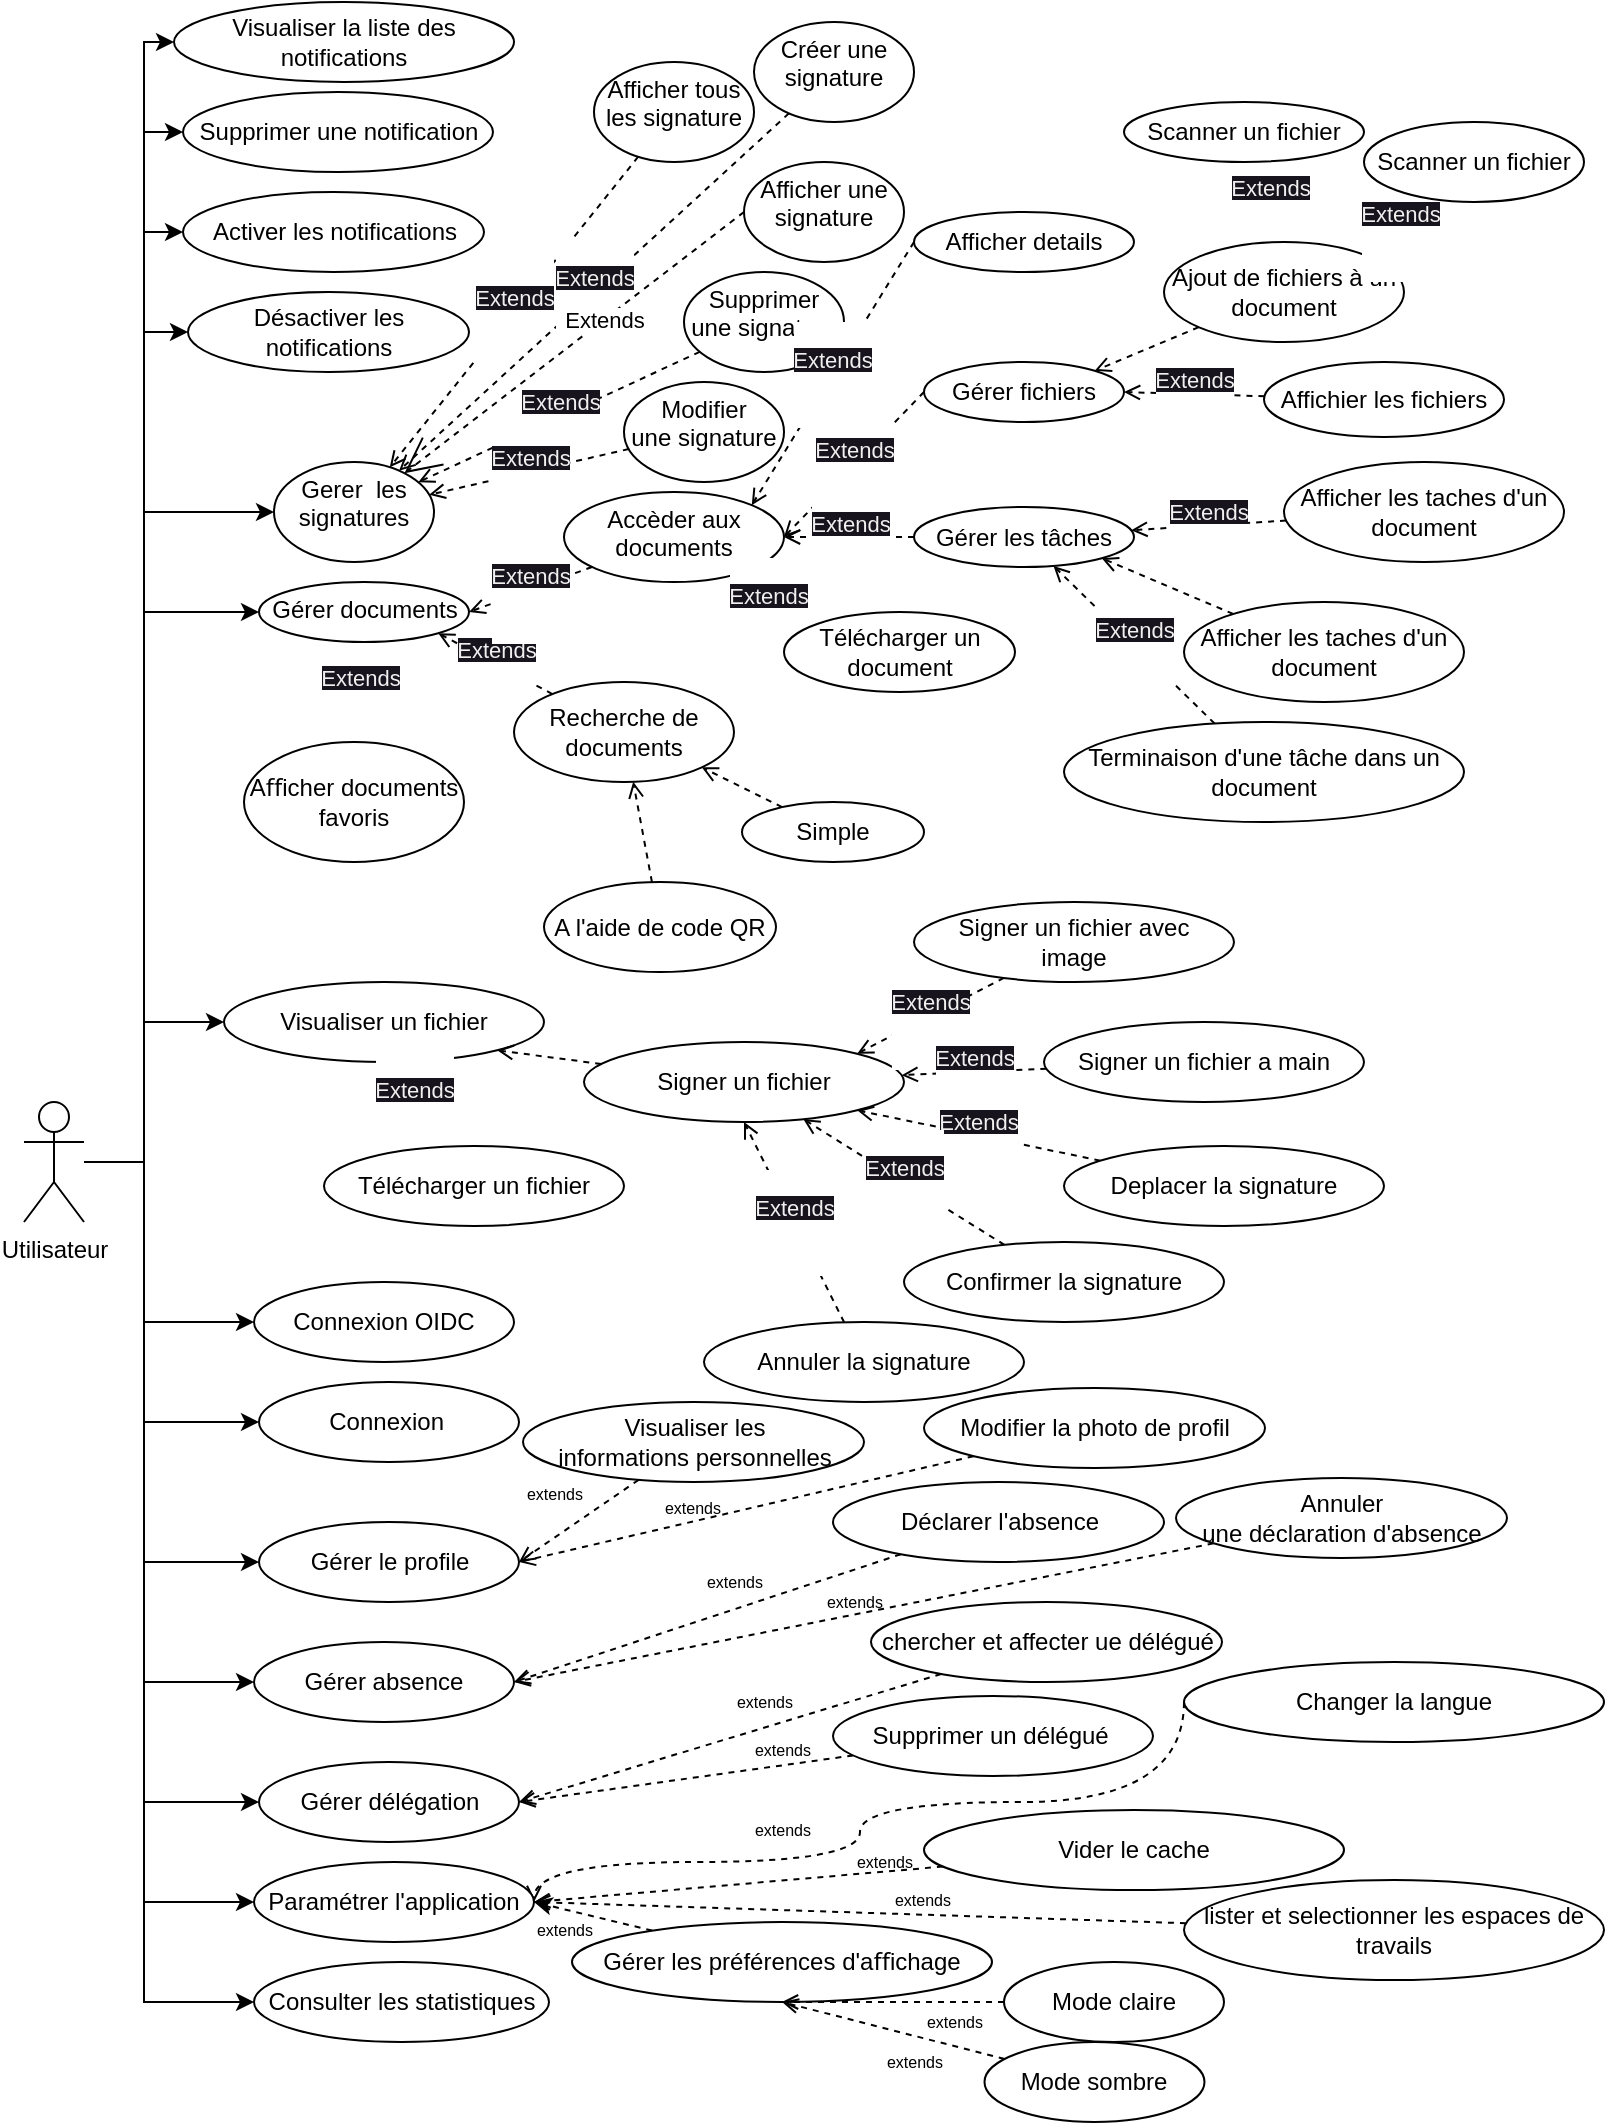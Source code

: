 <mxfile>
    <diagram id="_vAB88JGNg2r9ybxe3q2" name="Page-1">
        <mxGraphModel dx="947" dy="800" grid="1" gridSize="10" guides="1" tooltips="1" connect="1" arrows="1" fold="1" page="1" pageScale="1" pageWidth="850" pageHeight="1100" math="0" shadow="0">
            <root>
                <mxCell id="0"/>
                <mxCell id="1" parent="0"/>
                <mxCell id="2" value="" style="edgeStyle=orthogonalEdgeStyle;rounded=0;orthogonalLoop=1;jettySize=auto;html=1;entryX=0;entryY=0.5;entryDx=0;entryDy=0;" edge="1" parent="1" source="3" target="16">
                    <mxGeometry relative="1" as="geometry">
                        <mxPoint x="90.0" y="200.0" as="targetPoint"/>
                        <Array as="points">
                            <mxPoint x="90" y="590"/>
                            <mxPoint x="90" y="265"/>
                        </Array>
                    </mxGeometry>
                </mxCell>
                <mxCell id="55" style="edgeStyle=orthogonalEdgeStyle;html=1;entryX=0;entryY=0.5;entryDx=0;entryDy=0;endArrow=classic;endFill=1;rounded=0;" edge="1" parent="1" source="3" target="29">
                    <mxGeometry relative="1" as="geometry">
                        <Array as="points">
                            <mxPoint x="90" y="590"/>
                            <mxPoint x="90" y="315"/>
                        </Array>
                    </mxGeometry>
                </mxCell>
                <mxCell id="77" style="edgeStyle=orthogonalEdgeStyle;html=1;endArrow=classic;endFill=1;rounded=0;" edge="1" parent="1" source="3" target="61">
                    <mxGeometry relative="1" as="geometry">
                        <Array as="points">
                            <mxPoint x="90" y="590"/>
                            <mxPoint x="90" y="520"/>
                        </Array>
                    </mxGeometry>
                </mxCell>
                <mxCell id="81" style="edgeStyle=orthogonalEdgeStyle;rounded=0;html=1;entryX=0;entryY=0.5;entryDx=0;entryDy=0;endArrow=classic;endFill=1;" edge="1" parent="1" source="3" target="79">
                    <mxGeometry relative="1" as="geometry">
                        <Array as="points">
                            <mxPoint x="90" y="590"/>
                            <mxPoint x="90" y="670"/>
                        </Array>
                    </mxGeometry>
                </mxCell>
                <mxCell id="82" style="edgeStyle=orthogonalEdgeStyle;rounded=0;html=1;entryX=0;entryY=0.5;entryDx=0;entryDy=0;endArrow=classic;endFill=1;" edge="1" parent="1" source="3" target="80">
                    <mxGeometry relative="1" as="geometry">
                        <Array as="points">
                            <mxPoint x="90" y="590"/>
                            <mxPoint x="90" y="720"/>
                        </Array>
                    </mxGeometry>
                </mxCell>
                <mxCell id="132" style="edgeStyle=orthogonalEdgeStyle;rounded=0;html=1;entryX=0;entryY=0.5;entryDx=0;entryDy=0;endArrow=classic;endFill=1;" edge="1" parent="1" source="3" target="108">
                    <mxGeometry relative="1" as="geometry">
                        <Array as="points">
                            <mxPoint x="90" y="590"/>
                            <mxPoint x="90" y="790"/>
                        </Array>
                    </mxGeometry>
                </mxCell>
                <mxCell id="133" style="edgeStyle=orthogonalEdgeStyle;rounded=0;html=1;entryX=0;entryY=0.5;entryDx=0;entryDy=0;endArrow=classic;endFill=1;" edge="1" parent="1" source="3" target="106">
                    <mxGeometry relative="1" as="geometry">
                        <Array as="points">
                            <mxPoint x="90" y="590"/>
                            <mxPoint x="90" y="850"/>
                        </Array>
                    </mxGeometry>
                </mxCell>
                <mxCell id="134" style="edgeStyle=orthogonalEdgeStyle;rounded=0;html=1;entryX=0;entryY=0.5;entryDx=0;entryDy=0;endArrow=classic;endFill=1;" edge="1" parent="1" source="3" target="107">
                    <mxGeometry relative="1" as="geometry">
                        <Array as="points">
                            <mxPoint x="90" y="590"/>
                            <mxPoint x="90" y="910"/>
                        </Array>
                    </mxGeometry>
                </mxCell>
                <mxCell id="135" style="edgeStyle=orthogonalEdgeStyle;rounded=0;html=1;entryX=0;entryY=0.5;entryDx=0;entryDy=0;endArrow=classic;endFill=1;" edge="1" parent="1" source="3" target="109">
                    <mxGeometry relative="1" as="geometry">
                        <Array as="points">
                            <mxPoint x="90" y="590"/>
                            <mxPoint x="90" y="960"/>
                        </Array>
                    </mxGeometry>
                </mxCell>
                <mxCell id="139" style="edgeStyle=orthogonalEdgeStyle;rounded=0;html=1;entryX=0;entryY=0.5;entryDx=0;entryDy=0;endArrow=classic;endFill=1;" edge="1" parent="1" source="3" target="138">
                    <mxGeometry relative="1" as="geometry">
                        <Array as="points">
                            <mxPoint x="90" y="590"/>
                            <mxPoint x="90" y="1010"/>
                        </Array>
                    </mxGeometry>
                </mxCell>
                <mxCell id="146" style="edgeStyle=orthogonalEdgeStyle;rounded=0;html=1;entryX=0;entryY=0.5;entryDx=0;entryDy=0;endArrow=classic;endFill=1;" edge="1" parent="1" source="3" target="143">
                    <mxGeometry relative="1" as="geometry">
                        <Array as="points">
                            <mxPoint x="90" y="590"/>
                            <mxPoint x="90" y="175"/>
                        </Array>
                    </mxGeometry>
                </mxCell>
                <mxCell id="147" style="edgeStyle=orthogonalEdgeStyle;rounded=0;html=1;entryX=0;entryY=0.5;entryDx=0;entryDy=0;endArrow=classic;endFill=1;" edge="1" parent="1" source="3" target="142">
                    <mxGeometry relative="1" as="geometry">
                        <Array as="points">
                            <mxPoint x="90" y="590"/>
                            <mxPoint x="90" y="125"/>
                        </Array>
                    </mxGeometry>
                </mxCell>
                <mxCell id="148" style="edgeStyle=orthogonalEdgeStyle;rounded=0;html=1;entryX=0;entryY=0.5;entryDx=0;entryDy=0;endArrow=classic;endFill=1;" edge="1" parent="1" source="3" target="141">
                    <mxGeometry relative="1" as="geometry">
                        <Array as="points">
                            <mxPoint x="90" y="590"/>
                            <mxPoint x="90" y="75"/>
                        </Array>
                    </mxGeometry>
                </mxCell>
                <mxCell id="149" style="edgeStyle=orthogonalEdgeStyle;rounded=0;html=1;entryX=0;entryY=0.5;entryDx=0;entryDy=0;endArrow=classic;endFill=1;" edge="1" parent="1" source="3" target="140">
                    <mxGeometry relative="1" as="geometry">
                        <Array as="points">
                            <mxPoint x="90" y="590"/>
                            <mxPoint x="90" y="30"/>
                        </Array>
                    </mxGeometry>
                </mxCell>
                <mxCell id="3" value="Utilisateur&lt;br&gt;" style="shape=umlActor;verticalLabelPosition=bottom;verticalAlign=top;html=1;outlineConnect=0;" vertex="1" parent="1">
                    <mxGeometry x="30" y="560" width="30" height="60" as="geometry"/>
                </mxCell>
                <mxCell id="22" value="&#10;&lt;span style=&quot;border-color: rgb(0, 0, 0); color: rgb(240, 240, 240); font-family: Helvetica; font-size: 11px; font-style: normal; font-variant-ligatures: normal; font-variant-caps: normal; font-weight: 400; letter-spacing: normal; orphans: 2; text-align: center; text-indent: 0px; text-transform: none; widows: 2; word-spacing: 0px; -webkit-text-stroke-width: 0px; background-color: rgb(24, 20, 29); text-decoration-thickness: initial; text-decoration-style: initial; text-decoration-color: initial; float: none; display: inline !important;&quot;&gt;Extends&lt;/span&gt;&lt;br style=&quot;border-color: rgb(0, 0, 0); color: rgb(240, 240, 240); font-family: Helvetica; font-size: 11px; font-style: normal; font-variant-ligatures: normal; font-variant-caps: normal; font-weight: 400; letter-spacing: normal; orphans: 2; text-align: center; text-indent: 0px; text-transform: none; widows: 2; word-spacing: 0px; -webkit-text-stroke-width: 0px; text-decoration-thickness: initial; text-decoration-style: initial; text-decoration-color: initial;&quot;&gt;&#10;&#10;" style="edgeStyle=none;html=1;dashed=1;endArrow=open;endFill=0;" edge="1" parent="1" source="5" target="16">
                    <mxGeometry relative="1" as="geometry"/>
                </mxCell>
                <mxCell id="5" value="Afficher tous les signature" style="ellipse;whiteSpace=wrap;html=1;verticalAlign=top;" vertex="1" parent="1">
                    <mxGeometry x="315" y="40" width="80" height="50" as="geometry"/>
                </mxCell>
                <mxCell id="21" value="&#10;&lt;span style=&quot;color: rgb(240, 240, 240); font-family: Helvetica; font-size: 11px; font-style: normal; font-variant-ligatures: normal; font-variant-caps: normal; font-weight: 400; letter-spacing: normal; orphans: 2; text-align: center; text-indent: 0px; text-transform: none; widows: 2; word-spacing: 0px; -webkit-text-stroke-width: 0px; background-color: rgb(24, 20, 29); text-decoration-thickness: initial; text-decoration-style: initial; text-decoration-color: initial; float: none; display: inline !important;&quot;&gt;Extends&lt;/span&gt;&#10;&#10;" style="edgeStyle=none;html=1;dashed=1;endArrow=open;endFill=0;" edge="1" parent="1" source="6" target="16">
                    <mxGeometry relative="1" as="geometry"/>
                </mxCell>
                <mxCell id="6" value="Créer une signature" style="ellipse;whiteSpace=wrap;html=1;verticalAlign=top;" vertex="1" parent="1">
                    <mxGeometry x="395" y="20" width="80" height="50" as="geometry"/>
                </mxCell>
                <mxCell id="7" value="Afficher une signature" style="ellipse;whiteSpace=wrap;html=1;verticalAlign=top;" vertex="1" parent="1">
                    <mxGeometry x="390" y="90" width="80" height="50" as="geometry"/>
                </mxCell>
                <mxCell id="23" value="&#10;&lt;span style=&quot;border-color: rgb(0, 0, 0); color: rgb(240, 240, 240); font-family: Helvetica; font-size: 11px; font-style: normal; font-variant-ligatures: normal; font-variant-caps: normal; font-weight: 400; letter-spacing: normal; orphans: 2; text-align: center; text-indent: 0px; text-transform: none; widows: 2; word-spacing: 0px; -webkit-text-stroke-width: 0px; background-color: rgb(24, 20, 29); text-decoration-thickness: initial; text-decoration-style: initial; text-decoration-color: initial; float: none; display: inline !important;&quot;&gt;Extends&lt;/span&gt;&lt;br style=&quot;border-color: rgb(0, 0, 0); color: rgb(240, 240, 240); font-family: Helvetica; font-size: 11px; font-style: normal; font-variant-ligatures: normal; font-variant-caps: normal; font-weight: 400; letter-spacing: normal; orphans: 2; text-align: center; text-indent: 0px; text-transform: none; widows: 2; word-spacing: 0px; -webkit-text-stroke-width: 0px; text-decoration-thickness: initial; text-decoration-style: initial; text-decoration-color: initial;&quot;&gt;&#10;&#10;" style="edgeStyle=none;html=1;dashed=1;endArrow=open;endFill=0;" edge="1" parent="1" source="8" target="16">
                    <mxGeometry relative="1" as="geometry"/>
                </mxCell>
                <mxCell id="8" value="Supprimer une signature" style="ellipse;whiteSpace=wrap;html=1;verticalAlign=top;" vertex="1" parent="1">
                    <mxGeometry x="360" y="145" width="80" height="50" as="geometry"/>
                </mxCell>
                <mxCell id="11" value="Extends" style="endArrow=open;endSize=16;endFill=0;html=1;rounded=0;exitX=0;exitY=0.5;exitDx=0;exitDy=0;dashed=1;" edge="1" parent="1" source="7" target="16">
                    <mxGeometry x="-0.176" width="160" relative="1" as="geometry">
                        <mxPoint x="390" y="90" as="sourcePoint"/>
                        <mxPoint x="130.0" y="225.0" as="targetPoint"/>
                        <mxPoint as="offset"/>
                    </mxGeometry>
                </mxCell>
                <mxCell id="24" value="&#10;&lt;span style=&quot;border-color: rgb(0, 0, 0); color: rgb(240, 240, 240); font-family: Helvetica; font-size: 11px; font-style: normal; font-variant-ligatures: normal; font-variant-caps: normal; font-weight: 400; letter-spacing: normal; orphans: 2; text-align: center; text-indent: 0px; text-transform: none; widows: 2; word-spacing: 0px; -webkit-text-stroke-width: 0px; background-color: rgb(24, 20, 29); text-decoration-thickness: initial; text-decoration-style: initial; text-decoration-color: initial; float: none; display: inline !important;&quot;&gt;Extends&lt;/span&gt;&lt;br style=&quot;border-color: rgb(0, 0, 0); color: rgb(240, 240, 240); font-family: Helvetica; font-size: 11px; font-style: normal; font-variant-ligatures: normal; font-variant-caps: normal; font-weight: 400; letter-spacing: normal; orphans: 2; text-align: center; text-indent: 0px; text-transform: none; widows: 2; word-spacing: 0px; -webkit-text-stroke-width: 0px; text-decoration-thickness: initial; text-decoration-style: initial; text-decoration-color: initial;&quot;&gt;&#10;&#10;" style="edgeStyle=none;html=1;dashed=1;endArrow=open;endFill=0;" edge="1" parent="1" source="13" target="16">
                    <mxGeometry relative="1" as="geometry"/>
                </mxCell>
                <mxCell id="13" value="Modifier&lt;br&gt;une signature" style="ellipse;whiteSpace=wrap;html=1;verticalAlign=top;" vertex="1" parent="1">
                    <mxGeometry x="330" y="200" width="80" height="50" as="geometry"/>
                </mxCell>
                <mxCell id="16" value="Gerer&amp;nbsp; les signatures" style="ellipse;whiteSpace=wrap;html=1;verticalAlign=top;" vertex="1" parent="1">
                    <mxGeometry x="155" y="240" width="80" height="50" as="geometry"/>
                </mxCell>
                <mxCell id="51" value="&#10;&lt;span style=&quot;border-color: rgb(0, 0, 0); color: rgb(240, 240, 240); font-family: Helvetica; font-size: 11px; font-style: normal; font-variant-ligatures: normal; font-variant-caps: normal; font-weight: 400; letter-spacing: normal; orphans: 2; text-align: center; text-indent: 0px; text-transform: none; widows: 2; word-spacing: 0px; -webkit-text-stroke-width: 0px; background-color: rgb(24, 20, 29); text-decoration-thickness: initial; text-decoration-style: initial; text-decoration-color: initial; float: none; display: inline !important;&quot;&gt;Extends&lt;/span&gt;&lt;br style=&quot;border-color: rgb(0, 0, 0); color: rgb(240, 240, 240); font-family: Helvetica; font-size: 11px; font-style: normal; font-variant-ligatures: normal; font-variant-caps: normal; font-weight: 400; letter-spacing: normal; orphans: 2; text-align: center; text-indent: 0px; text-transform: none; widows: 2; word-spacing: 0px; -webkit-text-stroke-width: 0px; text-decoration-thickness: initial; text-decoration-style: initial; text-decoration-color: initial;&quot;&gt;&#10;&#10;" style="edgeStyle=none;html=1;entryX=1;entryY=0.5;entryDx=0;entryDy=0;dashed=1;endArrow=open;endFill=0;" edge="1" parent="1" source="25" target="32">
                    <mxGeometry relative="1" as="geometry"/>
                </mxCell>
                <mxCell id="25" value="&lt;div&gt;Affichier les fichiers&lt;/div&gt;" style="ellipse;whiteSpace=wrap;html=1;" vertex="1" parent="1">
                    <mxGeometry x="650" y="190" width="120" height="37.5" as="geometry"/>
                </mxCell>
                <mxCell id="48" value="&#10;&lt;span style=&quot;border-color: rgb(0, 0, 0); color: rgb(240, 240, 240); font-family: Helvetica; font-size: 11px; font-style: normal; font-variant-ligatures: normal; font-variant-caps: normal; font-weight: 400; letter-spacing: normal; orphans: 2; text-align: center; text-indent: 0px; text-transform: none; widows: 2; word-spacing: 0px; -webkit-text-stroke-width: 0px; background-color: rgb(24, 20, 29); text-decoration-thickness: initial; text-decoration-style: initial; text-decoration-color: initial; float: none; display: inline !important;&quot;&gt;Extends&lt;/span&gt;&lt;br style=&quot;border-color: rgb(0, 0, 0); color: rgb(240, 240, 240); font-family: Helvetica; font-size: 11px; font-style: normal; font-variant-ligatures: normal; font-variant-caps: normal; font-weight: 400; letter-spacing: normal; orphans: 2; text-align: center; text-indent: 0px; text-transform: none; widows: 2; word-spacing: 0px; -webkit-text-stroke-width: 0px; text-decoration-thickness: initial; text-decoration-style: initial; text-decoration-color: initial;&quot;&gt;&#10;&#10;" style="edgeStyle=none;html=1;entryX=0.5;entryY=0;entryDx=0;entryDy=0;dashed=1;endArrow=open;endFill=0;" edge="1" parent="1" source="26" target="40">
                    <mxGeometry relative="1" as="geometry"/>
                </mxCell>
                <mxCell id="26" value="&lt;div&gt;Scanner un fichier&lt;/div&gt;" style="ellipse;whiteSpace=wrap;html=1;" vertex="1" parent="1">
                    <mxGeometry x="580" y="60" width="120" height="30" as="geometry"/>
                </mxCell>
                <mxCell id="57" value="&#10;&lt;span style=&quot;border-color: rgb(0, 0, 0); color: rgb(240, 240, 240); font-family: Helvetica; font-size: 11px; font-style: normal; font-variant-ligatures: normal; font-variant-caps: normal; font-weight: 400; letter-spacing: normal; orphans: 2; text-align: center; text-indent: 0px; text-transform: none; widows: 2; word-spacing: 0px; -webkit-text-stroke-width: 0px; background-color: rgb(24, 20, 29); text-decoration-thickness: initial; text-decoration-style: initial; text-decoration-color: initial; float: none; display: inline !important;&quot;&gt;Extends&lt;/span&gt;&lt;br style=&quot;border-color: rgb(0, 0, 0); color: rgb(240, 240, 240); font-family: Helvetica; font-size: 11px; font-style: normal; font-variant-ligatures: normal; font-variant-caps: normal; font-weight: 400; letter-spacing: normal; orphans: 2; text-align: center; text-indent: 0px; text-transform: none; widows: 2; word-spacing: 0px; -webkit-text-stroke-width: 0px; text-decoration-thickness: initial; text-decoration-style: initial; text-decoration-color: initial;&quot;&gt;&#10;&#10;" style="edgeStyle=none;html=1;entryX=1;entryY=1;entryDx=0;entryDy=0;dashed=1;endArrow=open;endFill=0;" edge="1" parent="1" source="27" target="29">
                    <mxGeometry relative="1" as="geometry"/>
                </mxCell>
                <mxCell id="27" value="Recherche de documents" style="ellipse;whiteSpace=wrap;html=1;" vertex="1" parent="1">
                    <mxGeometry x="275" y="350" width="110" height="50" as="geometry"/>
                </mxCell>
                <mxCell id="58" value="&#10;&lt;span style=&quot;border-color: rgb(0, 0, 0); color: rgb(240, 240, 240); font-family: Helvetica; font-size: 11px; font-style: normal; font-variant-ligatures: normal; font-variant-caps: normal; font-weight: 400; letter-spacing: normal; orphans: 2; text-align: center; text-indent: 0px; text-transform: none; widows: 2; word-spacing: 0px; -webkit-text-stroke-width: 0px; background-color: rgb(24, 20, 29); text-decoration-thickness: initial; text-decoration-style: initial; text-decoration-color: initial; float: none; display: inline !important;&quot;&gt;Extends&lt;/span&gt;&lt;br style=&quot;border-color: rgb(0, 0, 0); color: rgb(240, 240, 240); font-family: Helvetica; font-size: 11px; font-style: normal; font-variant-ligatures: normal; font-variant-caps: normal; font-weight: 400; letter-spacing: normal; orphans: 2; text-align: center; text-indent: 0px; text-transform: none; widows: 2; word-spacing: 0px; -webkit-text-stroke-width: 0px; text-decoration-thickness: initial; text-decoration-style: initial; text-decoration-color: initial;&quot;&gt;&#10;&#10;" style="edgeStyle=none;html=1;dashed=1;endArrow=open;endFill=0;" edge="1" parent="1" source="28" target="29">
                    <mxGeometry relative="1" as="geometry"/>
                </mxCell>
                <mxCell id="28" value="Aﬀicher documents favoris" style="ellipse;whiteSpace=wrap;html=1;" vertex="1" parent="1">
                    <mxGeometry x="140" y="380" width="110" height="60" as="geometry"/>
                </mxCell>
                <mxCell id="29" value="Gérer documents" style="ellipse;whiteSpace=wrap;html=1;verticalAlign=top;" vertex="1" parent="1">
                    <mxGeometry x="147.5" y="300" width="105" height="30" as="geometry"/>
                </mxCell>
                <mxCell id="56" value="&#10;&lt;span style=&quot;border-color: rgb(0, 0, 0); color: rgb(240, 240, 240); font-family: Helvetica; font-size: 11px; font-style: normal; font-variant-ligatures: normal; font-variant-caps: normal; font-weight: 400; letter-spacing: normal; orphans: 2; text-align: center; text-indent: 0px; text-transform: none; widows: 2; word-spacing: 0px; -webkit-text-stroke-width: 0px; background-color: rgb(24, 20, 29); text-decoration-thickness: initial; text-decoration-style: initial; text-decoration-color: initial; float: none; display: inline !important;&quot;&gt;Extends&lt;/span&gt;&lt;br style=&quot;border-color: rgb(0, 0, 0); color: rgb(240, 240, 240); font-family: Helvetica; font-size: 11px; font-style: normal; font-variant-ligatures: normal; font-variant-caps: normal; font-weight: 400; letter-spacing: normal; orphans: 2; text-align: center; text-indent: 0px; text-transform: none; widows: 2; word-spacing: 0px; -webkit-text-stroke-width: 0px; text-decoration-thickness: initial; text-decoration-style: initial; text-decoration-color: initial;&quot;&gt;&#10;&#10;" style="edgeStyle=none;html=1;entryX=1;entryY=0.5;entryDx=0;entryDy=0;dashed=1;endArrow=open;endFill=0;" edge="1" parent="1" source="30" target="29">
                    <mxGeometry relative="1" as="geometry"/>
                </mxCell>
                <mxCell id="30" value="Accèder aux documents" style="ellipse;whiteSpace=wrap;html=1;verticalAlign=top;" vertex="1" parent="1">
                    <mxGeometry x="300" y="255" width="110" height="45" as="geometry"/>
                </mxCell>
                <mxCell id="42" value="&#10;&lt;span style=&quot;border-color: rgb(0, 0, 0); color: rgb(240, 240, 240); font-family: Helvetica; font-size: 11px; font-style: normal; font-variant-ligatures: normal; font-variant-caps: normal; font-weight: 400; letter-spacing: normal; orphans: 2; text-align: center; text-indent: 0px; text-transform: none; widows: 2; word-spacing: 0px; -webkit-text-stroke-width: 0px; background-color: rgb(24, 20, 29); text-decoration-thickness: initial; text-decoration-style: initial; text-decoration-color: initial; float: none; display: inline !important;&quot;&gt;Extends&lt;/span&gt;&lt;br style=&quot;border-color: rgb(0, 0, 0); color: rgb(240, 240, 240); font-family: Helvetica; font-size: 11px; font-style: normal; font-variant-ligatures: normal; font-variant-caps: normal; font-weight: 400; letter-spacing: normal; orphans: 2; text-align: center; text-indent: 0px; text-transform: none; widows: 2; word-spacing: 0px; -webkit-text-stroke-width: 0px; text-decoration-thickness: initial; text-decoration-style: initial; text-decoration-color: initial;&quot;&gt;&#10;&#10;" style="edgeStyle=none;html=1;entryX=1;entryY=0;entryDx=0;entryDy=0;dashed=1;endArrow=open;endFill=0;exitX=0;exitY=0.5;exitDx=0;exitDy=0;" edge="1" parent="1" source="31" target="30">
                    <mxGeometry relative="1" as="geometry"/>
                </mxCell>
                <mxCell id="31" value="&lt;div&gt;Afficher details&lt;/div&gt;" style="ellipse;whiteSpace=wrap;html=1;" vertex="1" parent="1">
                    <mxGeometry x="475" y="115" width="110" height="30" as="geometry"/>
                </mxCell>
                <mxCell id="43" value="&#10;&lt;span style=&quot;border-color: rgb(0, 0, 0); color: rgb(240, 240, 240); font-family: Helvetica; font-size: 11px; font-style: normal; font-variant-ligatures: normal; font-variant-caps: normal; font-weight: 400; letter-spacing: normal; orphans: 2; text-align: center; text-indent: 0px; text-transform: none; widows: 2; word-spacing: 0px; -webkit-text-stroke-width: 0px; background-color: rgb(24, 20, 29); text-decoration-thickness: initial; text-decoration-style: initial; text-decoration-color: initial; float: none; display: inline !important;&quot;&gt;Extends&lt;/span&gt;&lt;br style=&quot;border-color: rgb(0, 0, 0); color: rgb(240, 240, 240); font-family: Helvetica; font-size: 11px; font-style: normal; font-variant-ligatures: normal; font-variant-caps: normal; font-weight: 400; letter-spacing: normal; orphans: 2; text-align: center; text-indent: 0px; text-transform: none; widows: 2; word-spacing: 0px; -webkit-text-stroke-width: 0px; text-decoration-thickness: initial; text-decoration-style: initial; text-decoration-color: initial;&quot;&gt;&#10;&#10;" style="edgeStyle=none;html=1;entryX=1;entryY=0.5;entryDx=0;entryDy=0;dashed=1;endArrow=open;endFill=0;exitX=0;exitY=0.5;exitDx=0;exitDy=0;" edge="1" parent="1" source="32" target="30">
                    <mxGeometry relative="1" as="geometry"/>
                </mxCell>
                <mxCell id="32" value="Gérer fichiers" style="ellipse;whiteSpace=wrap;html=1;" vertex="1" parent="1">
                    <mxGeometry x="480" y="190" width="100" height="30" as="geometry"/>
                </mxCell>
                <mxCell id="44" value="&#10;&lt;span style=&quot;border-color: rgb(0, 0, 0); color: rgb(240, 240, 240); font-family: Helvetica; font-size: 11px; font-style: normal; font-variant-ligatures: normal; font-variant-caps: normal; font-weight: 400; letter-spacing: normal; orphans: 2; text-align: center; text-indent: 0px; text-transform: none; widows: 2; word-spacing: 0px; -webkit-text-stroke-width: 0px; background-color: rgb(24, 20, 29); text-decoration-thickness: initial; text-decoration-style: initial; text-decoration-color: initial; float: none; display: inline !important;&quot;&gt;Extends&lt;/span&gt;&lt;br style=&quot;border-color: rgb(0, 0, 0); color: rgb(240, 240, 240); font-family: Helvetica; font-size: 11px; font-style: normal; font-variant-ligatures: normal; font-variant-caps: normal; font-weight: 400; letter-spacing: normal; orphans: 2; text-align: center; text-indent: 0px; text-transform: none; widows: 2; word-spacing: 0px; -webkit-text-stroke-width: 0px; text-decoration-thickness: initial; text-decoration-style: initial; text-decoration-color: initial;&quot;&gt;&#10;&#10;" style="edgeStyle=none;html=1;entryX=1;entryY=0.5;entryDx=0;entryDy=0;dashed=1;endArrow=open;endFill=0;" edge="1" parent="1" source="33" target="30">
                    <mxGeometry relative="1" as="geometry"/>
                </mxCell>
                <mxCell id="33" value="Gérer les tâches" style="ellipse;whiteSpace=wrap;html=1;" vertex="1" parent="1">
                    <mxGeometry x="475" y="262.5" width="110" height="30" as="geometry"/>
                </mxCell>
                <mxCell id="45" value="&#10;&lt;span style=&quot;border-color: rgb(0, 0, 0); color: rgb(240, 240, 240); font-family: Helvetica; font-size: 11px; font-style: normal; font-variant-ligatures: normal; font-variant-caps: normal; font-weight: 400; letter-spacing: normal; orphans: 2; text-align: center; text-indent: 0px; text-transform: none; widows: 2; word-spacing: 0px; -webkit-text-stroke-width: 0px; background-color: rgb(24, 20, 29); text-decoration-thickness: initial; text-decoration-style: initial; text-decoration-color: initial; float: none; display: inline !important;&quot;&gt;Extends&lt;/span&gt;&lt;br style=&quot;border-color: rgb(0, 0, 0); color: rgb(240, 240, 240); font-family: Helvetica; font-size: 11px; font-style: normal; font-variant-ligatures: normal; font-variant-caps: normal; font-weight: 400; letter-spacing: normal; orphans: 2; text-align: center; text-indent: 0px; text-transform: none; widows: 2; word-spacing: 0px; -webkit-text-stroke-width: 0px; text-decoration-thickness: initial; text-decoration-style: initial; text-decoration-color: initial;&quot;&gt;&#10;&#10;" style="edgeStyle=none;html=1;entryX=1;entryY=1;entryDx=0;entryDy=0;dashed=1;endArrow=open;endFill=0;exitX=0;exitY=0.5;exitDx=0;exitDy=0;" edge="1" parent="1" source="34" target="30">
                    <mxGeometry relative="1" as="geometry"/>
                </mxCell>
                <mxCell id="34" value="Télécharger un document" style="ellipse;whiteSpace=wrap;html=1;" vertex="1" parent="1">
                    <mxGeometry x="410" y="315" width="115.5" height="40" as="geometry"/>
                </mxCell>
                <mxCell id="59" style="edgeStyle=none;html=1;entryX=1;entryY=1;entryDx=0;entryDy=0;dashed=1;endArrow=open;endFill=0;" edge="1" parent="1" source="35" target="27">
                    <mxGeometry relative="1" as="geometry"/>
                </mxCell>
                <mxCell id="35" value="Simple" style="ellipse;whiteSpace=wrap;html=1;" vertex="1" parent="1">
                    <mxGeometry x="389" y="410" width="91" height="30" as="geometry"/>
                </mxCell>
                <mxCell id="60" style="edgeStyle=none;html=1;dashed=1;endArrow=open;endFill=0;" edge="1" parent="1" source="36" target="27">
                    <mxGeometry relative="1" as="geometry"/>
                </mxCell>
                <mxCell id="36" value="A l'aide de code QR" style="ellipse;whiteSpace=wrap;html=1;" vertex="1" parent="1">
                    <mxGeometry x="290" y="450" width="116" height="45" as="geometry"/>
                </mxCell>
                <mxCell id="54" value="&#10;&lt;span style=&quot;border-color: rgb(0, 0, 0); color: rgb(240, 240, 240); font-family: Helvetica; font-size: 11px; font-style: normal; font-variant-ligatures: normal; font-variant-caps: normal; font-weight: 400; letter-spacing: normal; orphans: 2; text-align: center; text-indent: 0px; text-transform: none; widows: 2; word-spacing: 0px; -webkit-text-stroke-width: 0px; background-color: rgb(24, 20, 29); text-decoration-thickness: initial; text-decoration-style: initial; text-decoration-color: initial; float: none; display: inline !important;&quot;&gt;Extends&lt;/span&gt;&lt;br style=&quot;border-color: rgb(0, 0, 0); color: rgb(240, 240, 240); font-family: Helvetica; font-size: 11px; font-style: normal; font-variant-ligatures: normal; font-variant-caps: normal; font-weight: 400; letter-spacing: normal; orphans: 2; text-align: center; text-indent: 0px; text-transform: none; widows: 2; word-spacing: 0px; -webkit-text-stroke-width: 0px; text-decoration-thickness: initial; text-decoration-style: initial; text-decoration-color: initial;&quot;&gt;&#10;&#10;" style="edgeStyle=none;html=1;dashed=1;endArrow=open;endFill=0;" edge="1" parent="1" source="37" target="33">
                    <mxGeometry relative="1" as="geometry"/>
                </mxCell>
                <mxCell id="37" value="Terminaison&amp;nbsp;d'une tâche dans&amp;nbsp;&lt;span style=&quot;border-color: var(--border-color); background-color: initial;&quot;&gt;un document&lt;/span&gt;" style="ellipse;whiteSpace=wrap;html=1;" vertex="1" parent="1">
                    <mxGeometry x="550" y="370" width="200" height="50" as="geometry"/>
                </mxCell>
                <mxCell id="53" style="edgeStyle=none;html=1;entryX=1;entryY=1;entryDx=0;entryDy=0;dashed=1;endArrow=open;endFill=0;" edge="1" parent="1" source="38" target="33">
                    <mxGeometry relative="1" as="geometry"/>
                </mxCell>
                <mxCell id="38" value="&lt;div&gt;Afficher les taches d'un document&lt;/div&gt;" style="ellipse;whiteSpace=wrap;html=1;" vertex="1" parent="1">
                    <mxGeometry x="610" y="310" width="140" height="50" as="geometry"/>
                </mxCell>
                <mxCell id="52" value="&#10;&lt;span style=&quot;border-color: rgb(0, 0, 0); color: rgb(240, 240, 240); font-family: Helvetica; font-size: 11px; font-style: normal; font-variant-ligatures: normal; font-variant-caps: normal; font-weight: 400; letter-spacing: normal; orphans: 2; text-align: center; text-indent: 0px; text-transform: none; widows: 2; word-spacing: 0px; -webkit-text-stroke-width: 0px; background-color: rgb(24, 20, 29); text-decoration-thickness: initial; text-decoration-style: initial; text-decoration-color: initial; float: none; display: inline !important;&quot;&gt;Extends&lt;/span&gt;&lt;br style=&quot;border-color: rgb(0, 0, 0); color: rgb(240, 240, 240); font-family: Helvetica; font-size: 11px; font-style: normal; font-variant-ligatures: normal; font-variant-caps: normal; font-weight: 400; letter-spacing: normal; orphans: 2; text-align: center; text-indent: 0px; text-transform: none; widows: 2; word-spacing: 0px; -webkit-text-stroke-width: 0px; text-decoration-thickness: initial; text-decoration-style: initial; text-decoration-color: initial;&quot;&gt;&#10;&#10;" style="edgeStyle=none;html=1;dashed=1;endArrow=open;endFill=0;" edge="1" parent="1" source="39" target="33">
                    <mxGeometry relative="1" as="geometry"/>
                </mxCell>
                <mxCell id="39" value="&lt;div&gt;Afficher les taches d'un document&lt;/div&gt;" style="ellipse;whiteSpace=wrap;html=1;" vertex="1" parent="1">
                    <mxGeometry x="660" y="240" width="140" height="50" as="geometry"/>
                </mxCell>
                <mxCell id="50" style="edgeStyle=none;html=1;entryX=1;entryY=0;entryDx=0;entryDy=0;dashed=1;endArrow=open;endFill=0;" edge="1" parent="1" source="40" target="32">
                    <mxGeometry relative="1" as="geometry"/>
                </mxCell>
                <mxCell id="40" value="&lt;div&gt;Ajout de fichiers&amp;nbsp;&lt;span style=&quot;background-color: initial;&quot;&gt;à un document&lt;/span&gt;&lt;/div&gt;" style="ellipse;whiteSpace=wrap;html=1;" vertex="1" parent="1">
                    <mxGeometry x="600" y="130" width="120" height="50" as="geometry"/>
                </mxCell>
                <mxCell id="49" value="&#10;&lt;span style=&quot;border-color: rgb(0, 0, 0); color: rgb(240, 240, 240); font-family: Helvetica; font-size: 11px; font-style: normal; font-variant-ligatures: normal; font-variant-caps: normal; font-weight: 400; letter-spacing: normal; orphans: 2; text-align: center; text-indent: 0px; text-transform: none; widows: 2; word-spacing: 0px; -webkit-text-stroke-width: 0px; background-color: rgb(24, 20, 29); text-decoration-thickness: initial; text-decoration-style: initial; text-decoration-color: initial; float: none; display: inline !important;&quot;&gt;Extends&lt;/span&gt;&lt;br style=&quot;border-color: rgb(0, 0, 0); color: rgb(240, 240, 240); font-family: Helvetica; font-size: 11px; font-style: normal; font-variant-ligatures: normal; font-variant-caps: normal; font-weight: 400; letter-spacing: normal; orphans: 2; text-align: center; text-indent: 0px; text-transform: none; widows: 2; word-spacing: 0px; -webkit-text-stroke-width: 0px; text-decoration-thickness: initial; text-decoration-style: initial; text-decoration-color: initial;&quot;&gt;&#10;&#10;" style="edgeStyle=none;html=1;entryX=1;entryY=0;entryDx=0;entryDy=0;dashed=1;endArrow=open;endFill=0;" edge="1" parent="1" source="41" target="40">
                    <mxGeometry relative="1" as="geometry"/>
                </mxCell>
                <mxCell id="41" value="&lt;div&gt;Scanner un fichier&lt;/div&gt;" style="ellipse;whiteSpace=wrap;html=1;" vertex="1" parent="1">
                    <mxGeometry x="700" y="70" width="110" height="40" as="geometry"/>
                </mxCell>
                <mxCell id="61" value="&lt;div&gt;Visualiser un&amp;nbsp;&lt;span style=&quot;background-color: initial;&quot;&gt;fichier&lt;/span&gt;&lt;/div&gt;" style="ellipse;whiteSpace=wrap;html=1;" vertex="1" parent="1">
                    <mxGeometry x="130" y="500" width="160" height="40" as="geometry"/>
                </mxCell>
                <mxCell id="75" style="edgeStyle=none;html=1;entryX=1;entryY=1;entryDx=0;entryDy=0;dashed=1;endArrow=open;endFill=0;" edge="1" parent="1" source="62" target="61">
                    <mxGeometry relative="1" as="geometry"/>
                </mxCell>
                <mxCell id="62" value="&lt;div&gt;Signer un&amp;nbsp;&lt;span style=&quot;background-color: initial;&quot;&gt;fichier&lt;/span&gt;&lt;/div&gt;" style="ellipse;whiteSpace=wrap;html=1;" vertex="1" parent="1">
                    <mxGeometry x="310" y="530" width="160" height="40" as="geometry"/>
                </mxCell>
                <mxCell id="78" value="&#10;&lt;span style=&quot;border-color: rgb(0, 0, 0); color: rgb(240, 240, 240); font-family: Helvetica; font-size: 11px; font-style: normal; font-variant-ligatures: normal; font-variant-caps: normal; font-weight: 400; letter-spacing: normal; orphans: 2; text-align: center; text-indent: 0px; text-transform: none; widows: 2; word-spacing: 0px; -webkit-text-stroke-width: 0px; background-color: rgb(24, 20, 29); text-decoration-thickness: initial; text-decoration-style: initial; text-decoration-color: initial; float: none; display: inline !important;&quot;&gt;Extends&lt;/span&gt;&lt;br style=&quot;border-color: rgb(0, 0, 0); color: rgb(240, 240, 240); font-family: Helvetica; font-size: 11px; font-style: normal; font-variant-ligatures: normal; font-variant-caps: normal; font-weight: 400; letter-spacing: normal; orphans: 2; text-align: center; text-indent: 0px; text-transform: none; widows: 2; word-spacing: 0px; -webkit-text-stroke-width: 0px; text-decoration-thickness: initial; text-decoration-style: initial; text-decoration-color: initial;&quot;&gt;&#10;&#10;" style="edgeStyle=none;html=1;entryX=1;entryY=0;entryDx=0;entryDy=0;dashed=1;endArrow=open;endFill=0;" edge="1" parent="1" source="63" target="62">
                    <mxGeometry relative="1" as="geometry"/>
                </mxCell>
                <mxCell id="63" value="&lt;div&gt;Signer un&amp;nbsp;&lt;span style=&quot;background-color: initial;&quot;&gt;fichier&amp;nbsp;&lt;/span&gt;avec&lt;/div&gt;&lt;div&gt;image&lt;/div&gt;" style="ellipse;whiteSpace=wrap;html=1;" vertex="1" parent="1">
                    <mxGeometry x="475" y="460" width="160" height="40" as="geometry"/>
                </mxCell>
                <mxCell id="70" value="&#10;&lt;span style=&quot;border-color: rgb(0, 0, 0); color: rgb(240, 240, 240); font-family: Helvetica; font-size: 11px; font-style: normal; font-variant-ligatures: normal; font-variant-caps: normal; font-weight: 400; letter-spacing: normal; orphans: 2; text-align: center; text-indent: 0px; text-transform: none; widows: 2; word-spacing: 0px; -webkit-text-stroke-width: 0px; background-color: rgb(24, 20, 29); text-decoration-thickness: initial; text-decoration-style: initial; text-decoration-color: initial; float: none; display: inline !important;&quot;&gt;Extends&lt;/span&gt;&lt;br style=&quot;border-color: rgb(0, 0, 0); color: rgb(240, 240, 240); font-family: Helvetica; font-size: 11px; font-style: normal; font-variant-ligatures: normal; font-variant-caps: normal; font-weight: 400; letter-spacing: normal; orphans: 2; text-align: center; text-indent: 0px; text-transform: none; widows: 2; word-spacing: 0px; -webkit-text-stroke-width: 0px; text-decoration-thickness: initial; text-decoration-style: initial; text-decoration-color: initial;&quot;&gt;&#10;&#10;" style="edgeStyle=none;html=1;dashed=1;endArrow=open;endFill=0;" edge="1" parent="1" source="64" target="62">
                    <mxGeometry relative="1" as="geometry"/>
                </mxCell>
                <mxCell id="64" value="&lt;div&gt;Signer un&amp;nbsp;&lt;span style=&quot;background-color: initial;&quot;&gt;fichier a main&lt;/span&gt;&lt;/div&gt;" style="ellipse;whiteSpace=wrap;html=1;" vertex="1" parent="1">
                    <mxGeometry x="540" y="520" width="160" height="40" as="geometry"/>
                </mxCell>
                <mxCell id="71" value="&#10;&lt;span style=&quot;border-color: rgb(0, 0, 0); color: rgb(240, 240, 240); font-family: Helvetica; font-size: 11px; font-style: normal; font-variant-ligatures: normal; font-variant-caps: normal; font-weight: 400; letter-spacing: normal; orphans: 2; text-align: center; text-indent: 0px; text-transform: none; widows: 2; word-spacing: 0px; -webkit-text-stroke-width: 0px; background-color: rgb(24, 20, 29); text-decoration-thickness: initial; text-decoration-style: initial; text-decoration-color: initial; float: none; display: inline !important;&quot;&gt;Extends&lt;/span&gt;&lt;br style=&quot;border-color: rgb(0, 0, 0); color: rgb(240, 240, 240); font-family: Helvetica; font-size: 11px; font-style: normal; font-variant-ligatures: normal; font-variant-caps: normal; font-weight: 400; letter-spacing: normal; orphans: 2; text-align: center; text-indent: 0px; text-transform: none; widows: 2; word-spacing: 0px; -webkit-text-stroke-width: 0px; text-decoration-thickness: initial; text-decoration-style: initial; text-decoration-color: initial;&quot;&gt;&#10;&#10;" style="edgeStyle=none;html=1;entryX=1;entryY=1;entryDx=0;entryDy=0;dashed=1;endArrow=open;endFill=0;" edge="1" parent="1" source="65" target="62">
                    <mxGeometry relative="1" as="geometry"/>
                </mxCell>
                <mxCell id="65" value="&lt;div&gt;Deplacer la signature&lt;/div&gt;" style="ellipse;whiteSpace=wrap;html=1;" vertex="1" parent="1">
                    <mxGeometry x="550" y="582" width="160" height="40" as="geometry"/>
                </mxCell>
                <mxCell id="72" value="&#10;&lt;span style=&quot;border-color: rgb(0, 0, 0); color: rgb(240, 240, 240); font-family: Helvetica; font-size: 11px; font-style: normal; font-variant-ligatures: normal; font-variant-caps: normal; font-weight: 400; letter-spacing: normal; orphans: 2; text-align: center; text-indent: 0px; text-transform: none; widows: 2; word-spacing: 0px; -webkit-text-stroke-width: 0px; background-color: rgb(24, 20, 29); text-decoration-thickness: initial; text-decoration-style: initial; text-decoration-color: initial; float: none; display: inline !important;&quot;&gt;Extends&lt;/span&gt;&lt;br style=&quot;border-color: rgb(0, 0, 0); color: rgb(240, 240, 240); font-family: Helvetica; font-size: 11px; font-style: normal; font-variant-ligatures: normal; font-variant-caps: normal; font-weight: 400; letter-spacing: normal; orphans: 2; text-align: center; text-indent: 0px; text-transform: none; widows: 2; word-spacing: 0px; -webkit-text-stroke-width: 0px; text-decoration-thickness: initial; text-decoration-style: initial; text-decoration-color: initial;&quot;&gt;&#10;&#10;" style="edgeStyle=none;html=1;dashed=1;endArrow=open;endFill=0;" edge="1" parent="1" source="66" target="62">
                    <mxGeometry relative="1" as="geometry"/>
                </mxCell>
                <mxCell id="66" value="&lt;div&gt;Confirmer la signature&lt;/div&gt;" style="ellipse;whiteSpace=wrap;html=1;" vertex="1" parent="1">
                    <mxGeometry x="470" y="630" width="160" height="40" as="geometry"/>
                </mxCell>
                <mxCell id="73" value="&#10;&lt;span style=&quot;border-color: rgb(0, 0, 0); color: rgb(240, 240, 240); font-family: Helvetica; font-size: 11px; font-style: normal; font-variant-ligatures: normal; font-variant-caps: normal; font-weight: 400; letter-spacing: normal; orphans: 2; text-align: center; text-indent: 0px; text-transform: none; widows: 2; word-spacing: 0px; -webkit-text-stroke-width: 0px; background-color: rgb(24, 20, 29); text-decoration-thickness: initial; text-decoration-style: initial; text-decoration-color: initial; float: none; display: inline !important;&quot;&gt;Extends&lt;/span&gt;&lt;br style=&quot;border-color: rgb(0, 0, 0); color: rgb(240, 240, 240); font-family: Helvetica; font-size: 11px; font-style: normal; font-variant-ligatures: normal; font-variant-caps: normal; font-weight: 400; letter-spacing: normal; orphans: 2; text-align: center; text-indent: 0px; text-transform: none; widows: 2; word-spacing: 0px; -webkit-text-stroke-width: 0px; text-decoration-thickness: initial; text-decoration-style: initial; text-decoration-color: initial;&quot;&gt;&#10;&#10;" style="edgeStyle=none;html=1;entryX=0.5;entryY=1;entryDx=0;entryDy=0;dashed=1;endArrow=open;endFill=0;" edge="1" parent="1" source="67" target="62">
                    <mxGeometry relative="1" as="geometry"/>
                </mxCell>
                <mxCell id="67" value="&lt;div&gt;Annuler la signature&lt;/div&gt;" style="ellipse;whiteSpace=wrap;html=1;" vertex="1" parent="1">
                    <mxGeometry x="370" y="670" width="160" height="40" as="geometry"/>
                </mxCell>
                <mxCell id="74" value="&#10;&lt;span style=&quot;border-color: rgb(0, 0, 0); color: rgb(240, 240, 240); font-family: Helvetica; font-size: 11px; font-style: normal; font-variant-ligatures: normal; font-variant-caps: normal; font-weight: 400; letter-spacing: normal; orphans: 2; text-align: center; text-indent: 0px; text-transform: none; widows: 2; word-spacing: 0px; -webkit-text-stroke-width: 0px; background-color: rgb(24, 20, 29); text-decoration-thickness: initial; text-decoration-style: initial; text-decoration-color: initial; float: none; display: inline !important;&quot;&gt;Extends&lt;/span&gt;&lt;br style=&quot;border-color: rgb(0, 0, 0); color: rgb(240, 240, 240); font-family: Helvetica; font-size: 11px; font-style: normal; font-variant-ligatures: normal; font-variant-caps: normal; font-weight: 400; letter-spacing: normal; orphans: 2; text-align: center; text-indent: 0px; text-transform: none; widows: 2; word-spacing: 0px; -webkit-text-stroke-width: 0px; text-decoration-thickness: initial; text-decoration-style: initial; text-decoration-color: initial;&quot;&gt;&#10;&#10;" style="edgeStyle=none;html=1;entryX=0.5;entryY=1;entryDx=0;entryDy=0;dashed=1;endArrow=open;endFill=0;" edge="1" parent="1" source="68" target="61">
                    <mxGeometry relative="1" as="geometry"/>
                </mxCell>
                <mxCell id="68" value="&lt;div&gt;Télécharger un fichier&lt;/div&gt;" style="ellipse;whiteSpace=wrap;html=1;" vertex="1" parent="1">
                    <mxGeometry x="180" y="582" width="150" height="40" as="geometry"/>
                </mxCell>
                <mxCell id="79" value="Connexion OIDC" style="ellipse;whiteSpace=wrap;html=1;" vertex="1" parent="1">
                    <mxGeometry x="145" y="650" width="130" height="40" as="geometry"/>
                </mxCell>
                <mxCell id="80" value="Connexion&amp;nbsp;" style="ellipse;whiteSpace=wrap;html=1;" vertex="1" parent="1">
                    <mxGeometry x="147.5" y="700" width="130" height="40" as="geometry"/>
                </mxCell>
                <mxCell id="87" style="html=1;dashed=1;rounded=0;endArrow=open;endFill=0;entryX=1;entryY=0.5;entryDx=0;entryDy=0;" edge="1" parent="1" source="88" target="108">
                    <mxGeometry relative="1" as="geometry"/>
                </mxCell>
                <mxCell id="88" value="&lt;div&gt;Visualiser l&lt;span style=&quot;background-color: initial;&quot;&gt;es informations&amp;nbsp;&lt;/span&gt;&lt;span style=&quot;background-color: initial;&quot;&gt;personnelles&lt;/span&gt;&lt;/div&gt;" style="ellipse;whiteSpace=wrap;html=1;" vertex="1" parent="1">
                    <mxGeometry x="279.5" y="710" width="170.5" height="40" as="geometry"/>
                </mxCell>
                <mxCell id="89" style="html=1;entryX=1;entryY=0.5;entryDx=0;entryDy=0;dashed=1;rounded=0;endArrow=open;endFill=0;" edge="1" parent="1" source="90" target="108">
                    <mxGeometry relative="1" as="geometry"/>
                </mxCell>
                <mxCell id="90" value="&lt;div&gt;Modifier&amp;nbsp;&lt;span style=&quot;background-color: initial;&quot;&gt;la photo de profil&lt;/span&gt;&lt;/div&gt;" style="ellipse;whiteSpace=wrap;html=1;" vertex="1" parent="1">
                    <mxGeometry x="480" y="703" width="170.5" height="40" as="geometry"/>
                </mxCell>
                <mxCell id="91" style="html=1;dashed=1;rounded=0;endArrow=open;endFill=0;entryX=1;entryY=0.5;entryDx=0;entryDy=0;" edge="1" parent="1" source="92" target="106">
                    <mxGeometry relative="1" as="geometry"/>
                </mxCell>
                <mxCell id="92" value="&lt;div&gt;Déclarer&amp;nbsp;&lt;span style=&quot;background-color: initial;&quot;&gt;l'absence&lt;/span&gt;&lt;/div&gt;" style="ellipse;whiteSpace=wrap;html=1;" vertex="1" parent="1">
                    <mxGeometry x="434.5" y="750" width="165.5" height="40" as="geometry"/>
                </mxCell>
                <mxCell id="93" style="html=1;entryX=1;entryY=0.5;entryDx=0;entryDy=0;dashed=1;rounded=0;endArrow=open;endFill=0;" edge="1" parent="1" source="94" target="106">
                    <mxGeometry relative="1" as="geometry"/>
                </mxCell>
                <mxCell id="94" value="&lt;div&gt;Annuler&lt;/div&gt;&lt;div&gt;une déclara&lt;span style=&quot;background-color: initial;&quot;&gt;tion d'absence&lt;/span&gt;&lt;/div&gt;" style="ellipse;whiteSpace=wrap;html=1;" vertex="1" parent="1">
                    <mxGeometry x="606" y="748" width="165.5" height="40" as="geometry"/>
                </mxCell>
                <mxCell id="95" style="html=1;entryX=1;entryY=0.5;entryDx=0;entryDy=0;dashed=1;rounded=0;endArrow=open;endFill=0;" edge="1" parent="1" source="96" target="107">
                    <mxGeometry relative="1" as="geometry"/>
                </mxCell>
                <mxCell id="96" value="&lt;div&gt;chercher et af&lt;span style=&quot;background-color: initial;&quot;&gt;fecter ue dé&lt;/span&gt;&lt;span style=&quot;background-color: initial;&quot;&gt;légué&lt;/span&gt;&lt;/div&gt;" style="ellipse;whiteSpace=wrap;html=1;" vertex="1" parent="1">
                    <mxGeometry x="453.5" y="810" width="175.5" height="40" as="geometry"/>
                </mxCell>
                <mxCell id="97" style="html=1;entryX=1;entryY=0.5;entryDx=0;entryDy=0;dashed=1;rounded=0;endArrow=open;endFill=0;" edge="1" parent="1" source="98" target="107">
                    <mxGeometry relative="1" as="geometry"/>
                </mxCell>
                <mxCell id="98" value="&lt;div&gt;Supprimer un délégué&amp;nbsp;&lt;/div&gt;" style="ellipse;whiteSpace=wrap;html=1;" vertex="1" parent="1">
                    <mxGeometry x="434.5" y="857" width="160" height="40" as="geometry"/>
                </mxCell>
                <mxCell id="99" style="html=1;entryX=1;entryY=0.5;entryDx=0;entryDy=0;dashed=1;rounded=0;endArrow=open;endFill=0;exitX=0;exitY=0.5;exitDx=0;exitDy=0;edgeStyle=orthogonalEdgeStyle;curved=1;" edge="1" parent="1" source="100" target="109">
                    <mxGeometry relative="1" as="geometry">
                        <Array as="points">
                            <mxPoint x="610" y="910"/>
                            <mxPoint x="448" y="910"/>
                            <mxPoint x="448" y="940"/>
                            <mxPoint x="285" y="940"/>
                        </Array>
                    </mxGeometry>
                </mxCell>
                <mxCell id="100" value="Changer la langue" style="ellipse;whiteSpace=wrap;html=1;" vertex="1" parent="1">
                    <mxGeometry x="610" y="840" width="210" height="40" as="geometry"/>
                </mxCell>
                <mxCell id="101" style="html=1;dashed=1;rounded=0;entryX=1;entryY=0.5;entryDx=0;entryDy=0;endArrow=open;endFill=0;" edge="1" parent="1" source="102" target="109">
                    <mxGeometry relative="1" as="geometry">
                        <mxPoint x="267.5" y="1160" as="targetPoint"/>
                    </mxGeometry>
                </mxCell>
                <mxCell id="102" value="Vider le cache" style="ellipse;whiteSpace=wrap;html=1;" vertex="1" parent="1">
                    <mxGeometry x="480" y="914" width="210" height="40" as="geometry"/>
                </mxCell>
                <mxCell id="103" style="html=1;entryX=1;entryY=0.5;entryDx=0;entryDy=0;dashed=1;rounded=0;endArrow=open;endFill=0;" edge="1" parent="1" source="104" target="109">
                    <mxGeometry relative="1" as="geometry"/>
                </mxCell>
                <mxCell id="104" value="lister et selectionner les espaces de travails" style="ellipse;whiteSpace=wrap;html=1;" vertex="1" parent="1">
                    <mxGeometry x="610" y="949" width="210" height="50" as="geometry"/>
                </mxCell>
                <mxCell id="106" value="&lt;div&gt;Gérer absence&lt;/div&gt;" style="ellipse;whiteSpace=wrap;html=1;" vertex="1" parent="1">
                    <mxGeometry x="145" y="830" width="130" height="40" as="geometry"/>
                </mxCell>
                <mxCell id="107" value="&lt;div&gt;Gérer délégation&lt;/div&gt;" style="ellipse;whiteSpace=wrap;html=1;" vertex="1" parent="1">
                    <mxGeometry x="147.5" y="890" width="130" height="40" as="geometry"/>
                </mxCell>
                <mxCell id="108" value="&lt;div&gt;Gérer le profile&lt;/div&gt;" style="ellipse;whiteSpace=wrap;html=1;" vertex="1" parent="1">
                    <mxGeometry x="147.5" y="770" width="130" height="40" as="geometry"/>
                </mxCell>
                <mxCell id="109" value="&lt;div&gt;Paramétrer l'application&lt;/div&gt;" style="ellipse;whiteSpace=wrap;html=1;" vertex="1" parent="1">
                    <mxGeometry x="145" y="940" width="140" height="40" as="geometry"/>
                </mxCell>
                <mxCell id="130" style="edgeStyle=none;rounded=0;html=1;entryX=1;entryY=0.5;entryDx=0;entryDy=0;endArrow=classic;endFill=1;dashed=1;" edge="1" parent="1" source="111" target="109">
                    <mxGeometry relative="1" as="geometry"/>
                </mxCell>
                <mxCell id="111" value="&lt;div&gt;Gérer les&amp;nbsp;&lt;span style=&quot;background-color: initial;&quot;&gt;préférences&amp;nbsp;&lt;/span&gt;&lt;span style=&quot;background-color: initial;&quot;&gt;d'aﬀichage&lt;/span&gt;&lt;/div&gt;" style="ellipse;whiteSpace=wrap;html=1;" vertex="1" parent="1">
                    <mxGeometry x="304" y="970" width="210" height="40" as="geometry"/>
                </mxCell>
                <mxCell id="112" value="" style="html=1;entryX=0.5;entryY=1;entryDx=0;entryDy=0;dashed=1;startArrow=none;startFill=0;endArrow=open;endFill=0;rounded=0;" edge="1" parent="1" source="113" target="111">
                    <mxGeometry x="0.1" relative="1" as="geometry">
                        <mxPoint as="offset"/>
                    </mxGeometry>
                </mxCell>
                <mxCell id="113" value="&lt;div&gt;Mode claire&lt;/div&gt;" style="ellipse;whiteSpace=wrap;html=1;" vertex="1" parent="1">
                    <mxGeometry x="520" y="990" width="110" height="40" as="geometry"/>
                </mxCell>
                <mxCell id="114" value="" style="html=1;entryX=0.5;entryY=1;entryDx=0;entryDy=0;dashed=1;startArrow=none;startFill=0;endArrow=open;endFill=0;rounded=0;" edge="1" parent="1" source="115" target="111">
                    <mxGeometry relative="1" as="geometry"/>
                </mxCell>
                <mxCell id="115" value="&lt;div&gt;Mode sombre&lt;/div&gt;" style="ellipse;whiteSpace=wrap;html=1;" vertex="1" parent="1">
                    <mxGeometry x="510.25" y="1030" width="110" height="40" as="geometry"/>
                </mxCell>
                <mxCell id="116" value="extends" style="text;html=1;align=center;verticalAlign=middle;resizable=0;points=[];autosize=1;strokeColor=none;fillColor=none;fontSize=8;" vertex="1" parent="1">
                    <mxGeometry x="453.5" y="949" width="50" height="20" as="geometry"/>
                </mxCell>
                <mxCell id="117" value="extends" style="text;html=1;align=center;verticalAlign=middle;resizable=0;points=[];autosize=1;strokeColor=none;fillColor=none;fontSize=8;" vertex="1" parent="1">
                    <mxGeometry x="434.5" y="930" width="50" height="20" as="geometry"/>
                </mxCell>
                <mxCell id="118" value="extends" style="text;html=1;align=center;verticalAlign=middle;resizable=0;points=[];autosize=1;strokeColor=none;fillColor=none;fontSize=8;" vertex="1" parent="1">
                    <mxGeometry x="384" y="914" width="50" height="20" as="geometry"/>
                </mxCell>
                <mxCell id="119" value="extends" style="text;html=1;align=center;verticalAlign=middle;resizable=0;points=[];autosize=1;strokeColor=none;fillColor=none;fontSize=8;" vertex="1" parent="1">
                    <mxGeometry x="384" y="874" width="50" height="20" as="geometry"/>
                </mxCell>
                <mxCell id="120" value="extends" style="text;html=1;align=center;verticalAlign=middle;resizable=0;points=[];autosize=1;strokeColor=none;fillColor=none;fontSize=8;" vertex="1" parent="1">
                    <mxGeometry x="375" y="850" width="50" height="20" as="geometry"/>
                </mxCell>
                <mxCell id="121" value="extends" style="text;html=1;align=center;verticalAlign=middle;resizable=0;points=[];autosize=1;strokeColor=none;fillColor=none;fontSize=8;" vertex="1" parent="1">
                    <mxGeometry x="420" y="800" width="50" height="20" as="geometry"/>
                </mxCell>
                <mxCell id="122" value="extends" style="text;html=1;align=center;verticalAlign=middle;resizable=0;points=[];autosize=1;strokeColor=none;fillColor=none;fontSize=8;" vertex="1" parent="1">
                    <mxGeometry x="360" y="790" width="50" height="20" as="geometry"/>
                </mxCell>
                <mxCell id="123" value="extends" style="text;html=1;align=center;verticalAlign=middle;resizable=0;points=[];autosize=1;strokeColor=none;fillColor=none;fontSize=8;" vertex="1" parent="1">
                    <mxGeometry x="339" y="753" width="50" height="20" as="geometry"/>
                </mxCell>
                <mxCell id="124" value="extends" style="text;html=1;align=center;verticalAlign=middle;resizable=0;points=[];autosize=1;strokeColor=none;fillColor=none;fontSize=8;" vertex="1" parent="1">
                    <mxGeometry x="270" y="746" width="50" height="20" as="geometry"/>
                </mxCell>
                <mxCell id="127" value="extends" style="text;html=1;align=center;verticalAlign=middle;resizable=0;points=[];autosize=1;strokeColor=none;fillColor=none;fontSize=8;" vertex="1" parent="1">
                    <mxGeometry x="470" y="1010" width="50" height="20" as="geometry"/>
                </mxCell>
                <mxCell id="129" value="extends" style="text;html=1;align=center;verticalAlign=middle;resizable=0;points=[];autosize=1;strokeColor=none;fillColor=none;fontSize=8;" vertex="1" parent="1">
                    <mxGeometry x="450" y="1030" width="50" height="20" as="geometry"/>
                </mxCell>
                <mxCell id="131" value="extends" style="text;html=1;align=center;verticalAlign=middle;resizable=0;points=[];autosize=1;strokeColor=none;fillColor=none;fontSize=8;" vertex="1" parent="1">
                    <mxGeometry x="275" y="964" width="50" height="20" as="geometry"/>
                </mxCell>
                <mxCell id="138" value="Consulter les statistiques" style="ellipse;whiteSpace=wrap;html=1;" vertex="1" parent="1">
                    <mxGeometry x="145" y="990" width="147.5" height="40" as="geometry"/>
                </mxCell>
                <mxCell id="140" value="Visualiser la liste des notifications" style="ellipse;whiteSpace=wrap;html=1;" vertex="1" parent="1">
                    <mxGeometry x="105" y="10" width="170" height="40" as="geometry"/>
                </mxCell>
                <mxCell id="141" value="Supprimer une notification" style="ellipse;whiteSpace=wrap;html=1;" vertex="1" parent="1">
                    <mxGeometry x="109.5" y="55" width="155" height="40" as="geometry"/>
                </mxCell>
                <mxCell id="142" value="Activer les notifications" style="ellipse;whiteSpace=wrap;html=1;" vertex="1" parent="1">
                    <mxGeometry x="109.5" y="105" width="150.5" height="40" as="geometry"/>
                </mxCell>
                <mxCell id="143" value="Désactiver les notifications" style="ellipse;whiteSpace=wrap;html=1;" vertex="1" parent="1">
                    <mxGeometry x="112" y="155" width="140.5" height="40" as="geometry"/>
                </mxCell>
            </root>
        </mxGraphModel>
    </diagram>
</mxfile>